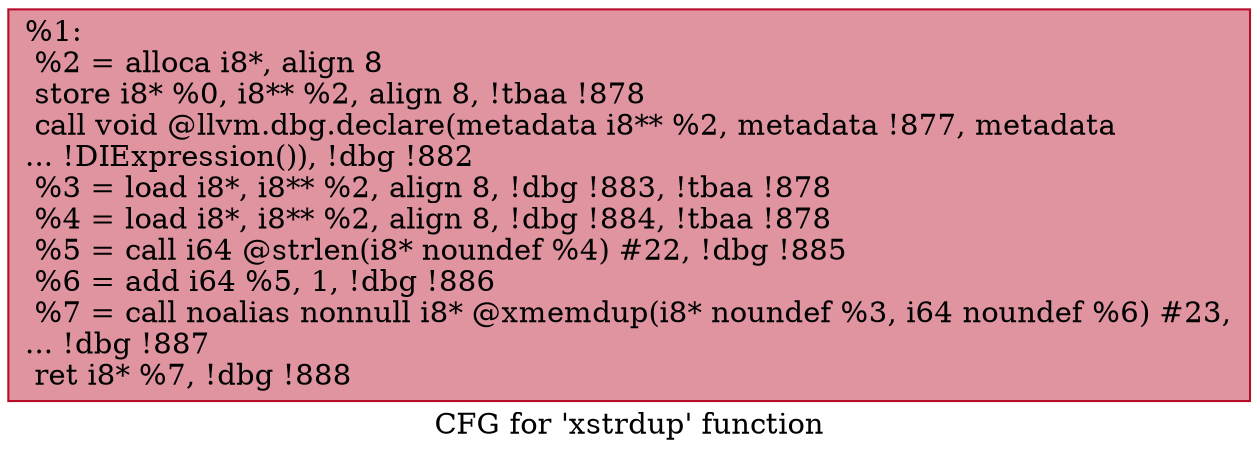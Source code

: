 digraph "CFG for 'xstrdup' function" {
	label="CFG for 'xstrdup' function";

	Node0x14a0d90 [shape=record,color="#b70d28ff", style=filled, fillcolor="#b70d2870",label="{%1:\l  %2 = alloca i8*, align 8\l  store i8* %0, i8** %2, align 8, !tbaa !878\l  call void @llvm.dbg.declare(metadata i8** %2, metadata !877, metadata\l... !DIExpression()), !dbg !882\l  %3 = load i8*, i8** %2, align 8, !dbg !883, !tbaa !878\l  %4 = load i8*, i8** %2, align 8, !dbg !884, !tbaa !878\l  %5 = call i64 @strlen(i8* noundef %4) #22, !dbg !885\l  %6 = add i64 %5, 1, !dbg !886\l  %7 = call noalias nonnull i8* @xmemdup(i8* noundef %3, i64 noundef %6) #23,\l... !dbg !887\l  ret i8* %7, !dbg !888\l}"];
}

